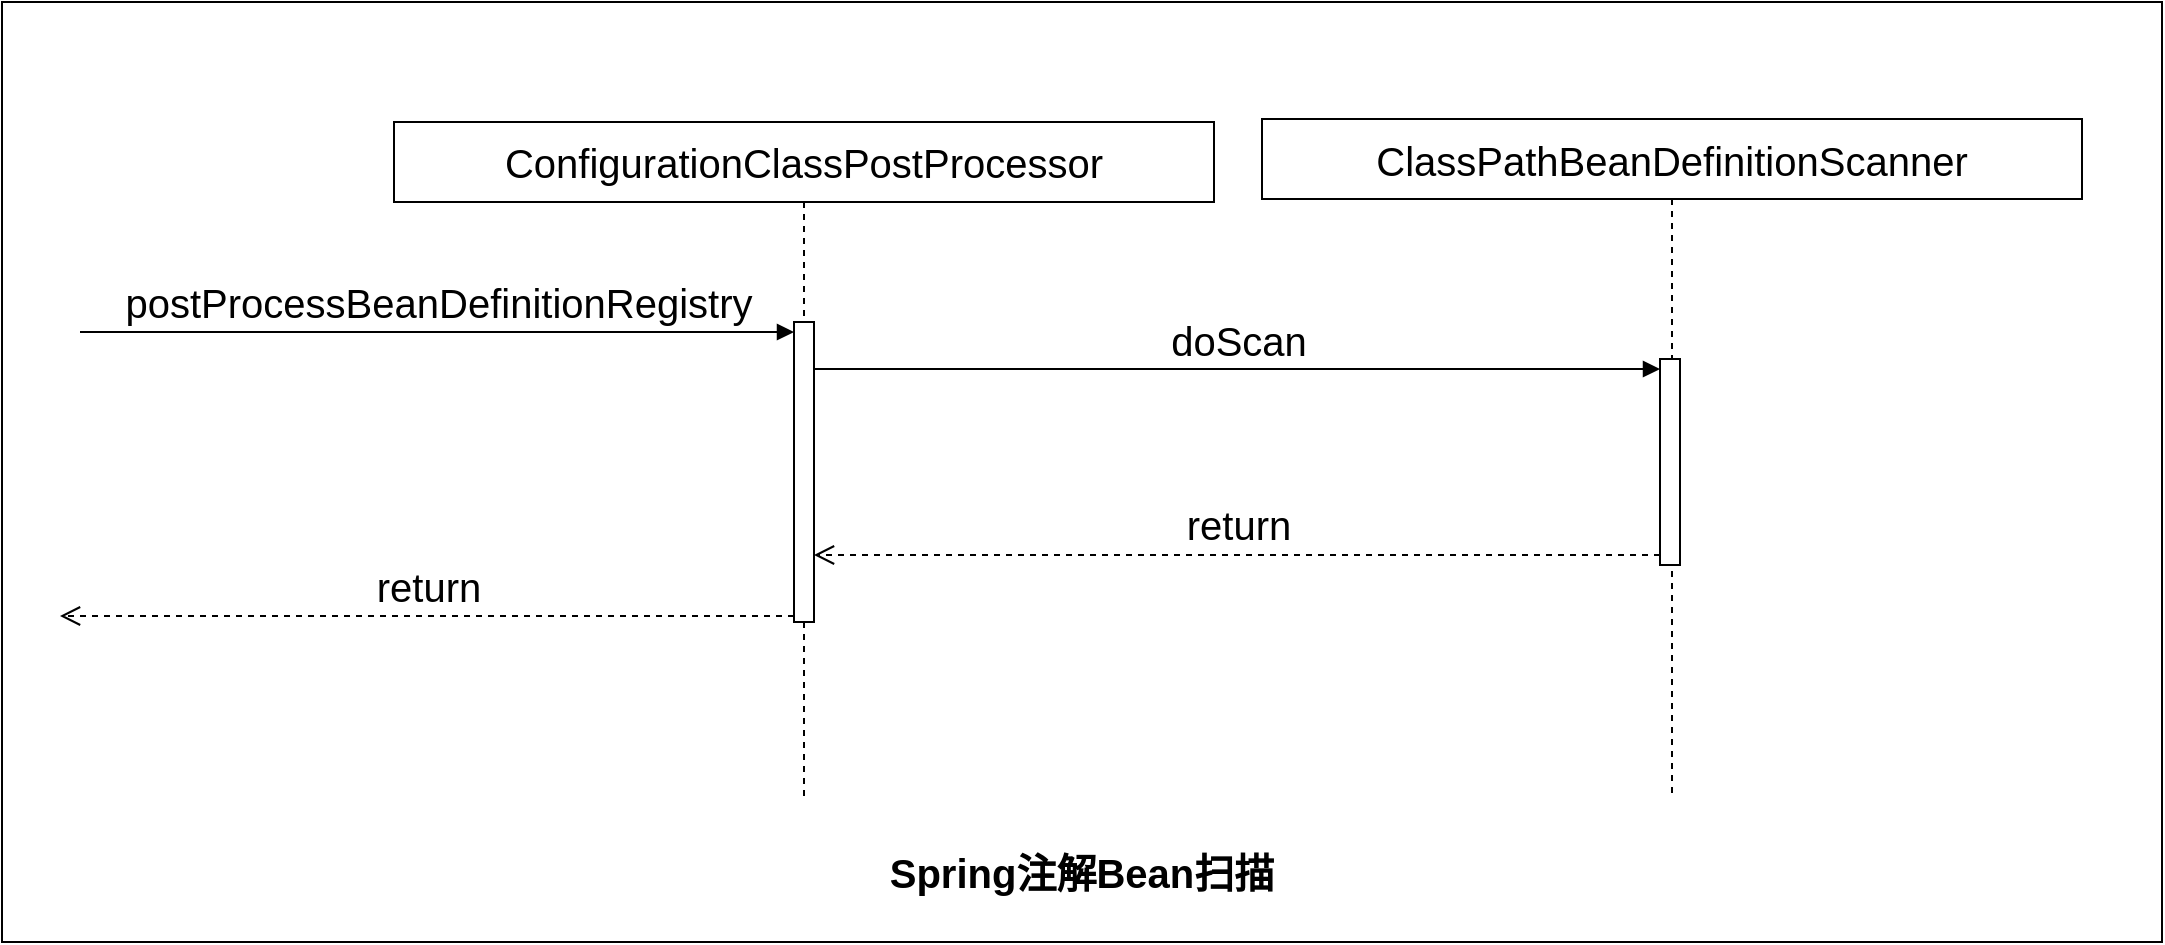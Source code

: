 <mxfile version="28.2.7">
  <diagram name="第 1 页" id="fyB8GgYI4FyXESGWT-Vs">
    <mxGraphModel dx="2253" dy="788" grid="1" gridSize="10" guides="1" tooltips="1" connect="1" arrows="1" fold="1" page="1" pageScale="1" pageWidth="827" pageHeight="1169" math="0" shadow="0">
      <root>
        <mxCell id="0" />
        <mxCell id="1" parent="0" />
        <mxCell id="0BIcAPMd7vGQFvcmi9HE-18" value="" style="rounded=0;whiteSpace=wrap;html=1;" parent="1" vertex="1">
          <mxGeometry x="-360" y="340" width="1080" height="470" as="geometry" />
        </mxCell>
        <mxCell id="0BIcAPMd7vGQFvcmi9HE-10" value="&lt;span&gt;ConfigurationClassPostProcessor&lt;/span&gt;" style="shape=umlLifeline;perimeter=lifelinePerimeter;whiteSpace=wrap;html=1;container=1;dropTarget=0;collapsible=0;recursiveResize=0;outlineConnect=0;portConstraint=eastwest;newEdgeStyle={&quot;curved&quot;:0,&quot;rounded&quot;:0};fontSize=20;fontStyle=0" parent="1" vertex="1">
          <mxGeometry x="-164" y="400" width="410" height="340" as="geometry" />
        </mxCell>
        <mxCell id="0BIcAPMd7vGQFvcmi9HE-11" value="" style="html=1;points=[[0,0,0,0,5],[0,1,0,0,-5],[1,0,0,0,5],[1,1,0,0,-5]];perimeter=orthogonalPerimeter;outlineConnect=0;targetShapes=umlLifeline;portConstraint=eastwest;newEdgeStyle={&quot;curved&quot;:0,&quot;rounded&quot;:0};fontSize=20;" parent="1" vertex="1">
          <mxGeometry x="36" y="500" width="10" height="150" as="geometry" />
        </mxCell>
        <mxCell id="0BIcAPMd7vGQFvcmi9HE-12" value="postProcessBeanDefinitionRegistry" style="html=1;verticalAlign=bottom;endArrow=block;curved=0;rounded=0;entryX=0;entryY=0;entryDx=0;entryDy=5;fontSize=20;" parent="1" target="0BIcAPMd7vGQFvcmi9HE-11" edge="1">
          <mxGeometry relative="1" as="geometry">
            <mxPoint x="-321" y="505" as="sourcePoint" />
          </mxGeometry>
        </mxCell>
        <mxCell id="0BIcAPMd7vGQFvcmi9HE-13" value="return" style="html=1;verticalAlign=bottom;endArrow=open;dashed=1;endSize=8;curved=0;rounded=0;exitX=0;exitY=1;exitDx=0;exitDy=-5;fontSize=20;" parent="1" edge="1">
          <mxGeometry relative="1" as="geometry">
            <mxPoint x="-331" y="647" as="targetPoint" />
            <mxPoint x="36" y="647" as="sourcePoint" />
          </mxGeometry>
        </mxCell>
        <mxCell id="0BIcAPMd7vGQFvcmi9HE-14" value="&lt;span&gt;ClassPathBeanDefinitionScanner&lt;/span&gt;" style="shape=umlLifeline;perimeter=lifelinePerimeter;whiteSpace=wrap;html=1;container=1;dropTarget=0;collapsible=0;recursiveResize=0;outlineConnect=0;portConstraint=eastwest;newEdgeStyle={&quot;curved&quot;:0,&quot;rounded&quot;:0};fontSize=20;fontStyle=0" parent="1" vertex="1">
          <mxGeometry x="270" y="398.5" width="410" height="340" as="geometry" />
        </mxCell>
        <mxCell id="0BIcAPMd7vGQFvcmi9HE-15" value="" style="html=1;points=[[0,0,0,0,5],[0,1,0,0,-5],[1,0,0,0,5],[1,1,0,0,-5]];perimeter=orthogonalPerimeter;outlineConnect=0;targetShapes=umlLifeline;portConstraint=eastwest;newEdgeStyle={&quot;curved&quot;:0,&quot;rounded&quot;:0};fontSize=20;" parent="0BIcAPMd7vGQFvcmi9HE-14" vertex="1">
          <mxGeometry x="199" y="120" width="10" height="103" as="geometry" />
        </mxCell>
        <mxCell id="0BIcAPMd7vGQFvcmi9HE-16" value="doScan" style="html=1;verticalAlign=bottom;endArrow=block;curved=0;rounded=0;entryX=0;entryY=0;entryDx=0;entryDy=5;fontSize=20;" parent="1" source="0BIcAPMd7vGQFvcmi9HE-11" target="0BIcAPMd7vGQFvcmi9HE-15" edge="1">
          <mxGeometry relative="1" as="geometry">
            <mxPoint x="261" y="523.5" as="sourcePoint" />
          </mxGeometry>
        </mxCell>
        <mxCell id="0BIcAPMd7vGQFvcmi9HE-17" value="return" style="html=1;verticalAlign=bottom;endArrow=open;dashed=1;endSize=8;curved=0;rounded=0;exitX=0;exitY=1;exitDx=0;exitDy=-5;fontSize=20;" parent="1" source="0BIcAPMd7vGQFvcmi9HE-15" target="0BIcAPMd7vGQFvcmi9HE-11" edge="1">
          <mxGeometry relative="1" as="geometry">
            <mxPoint x="49" y="616" as="targetPoint" />
          </mxGeometry>
        </mxCell>
        <mxCell id="0BIcAPMd7vGQFvcmi9HE-19" value="Spring注解Bean扫描" style="text;html=1;align=center;verticalAlign=middle;whiteSpace=wrap;rounded=0;fontSize=20;fontStyle=1" parent="1" vertex="1">
          <mxGeometry x="55" y="760" width="250" height="30" as="geometry" />
        </mxCell>
      </root>
    </mxGraphModel>
  </diagram>
</mxfile>
